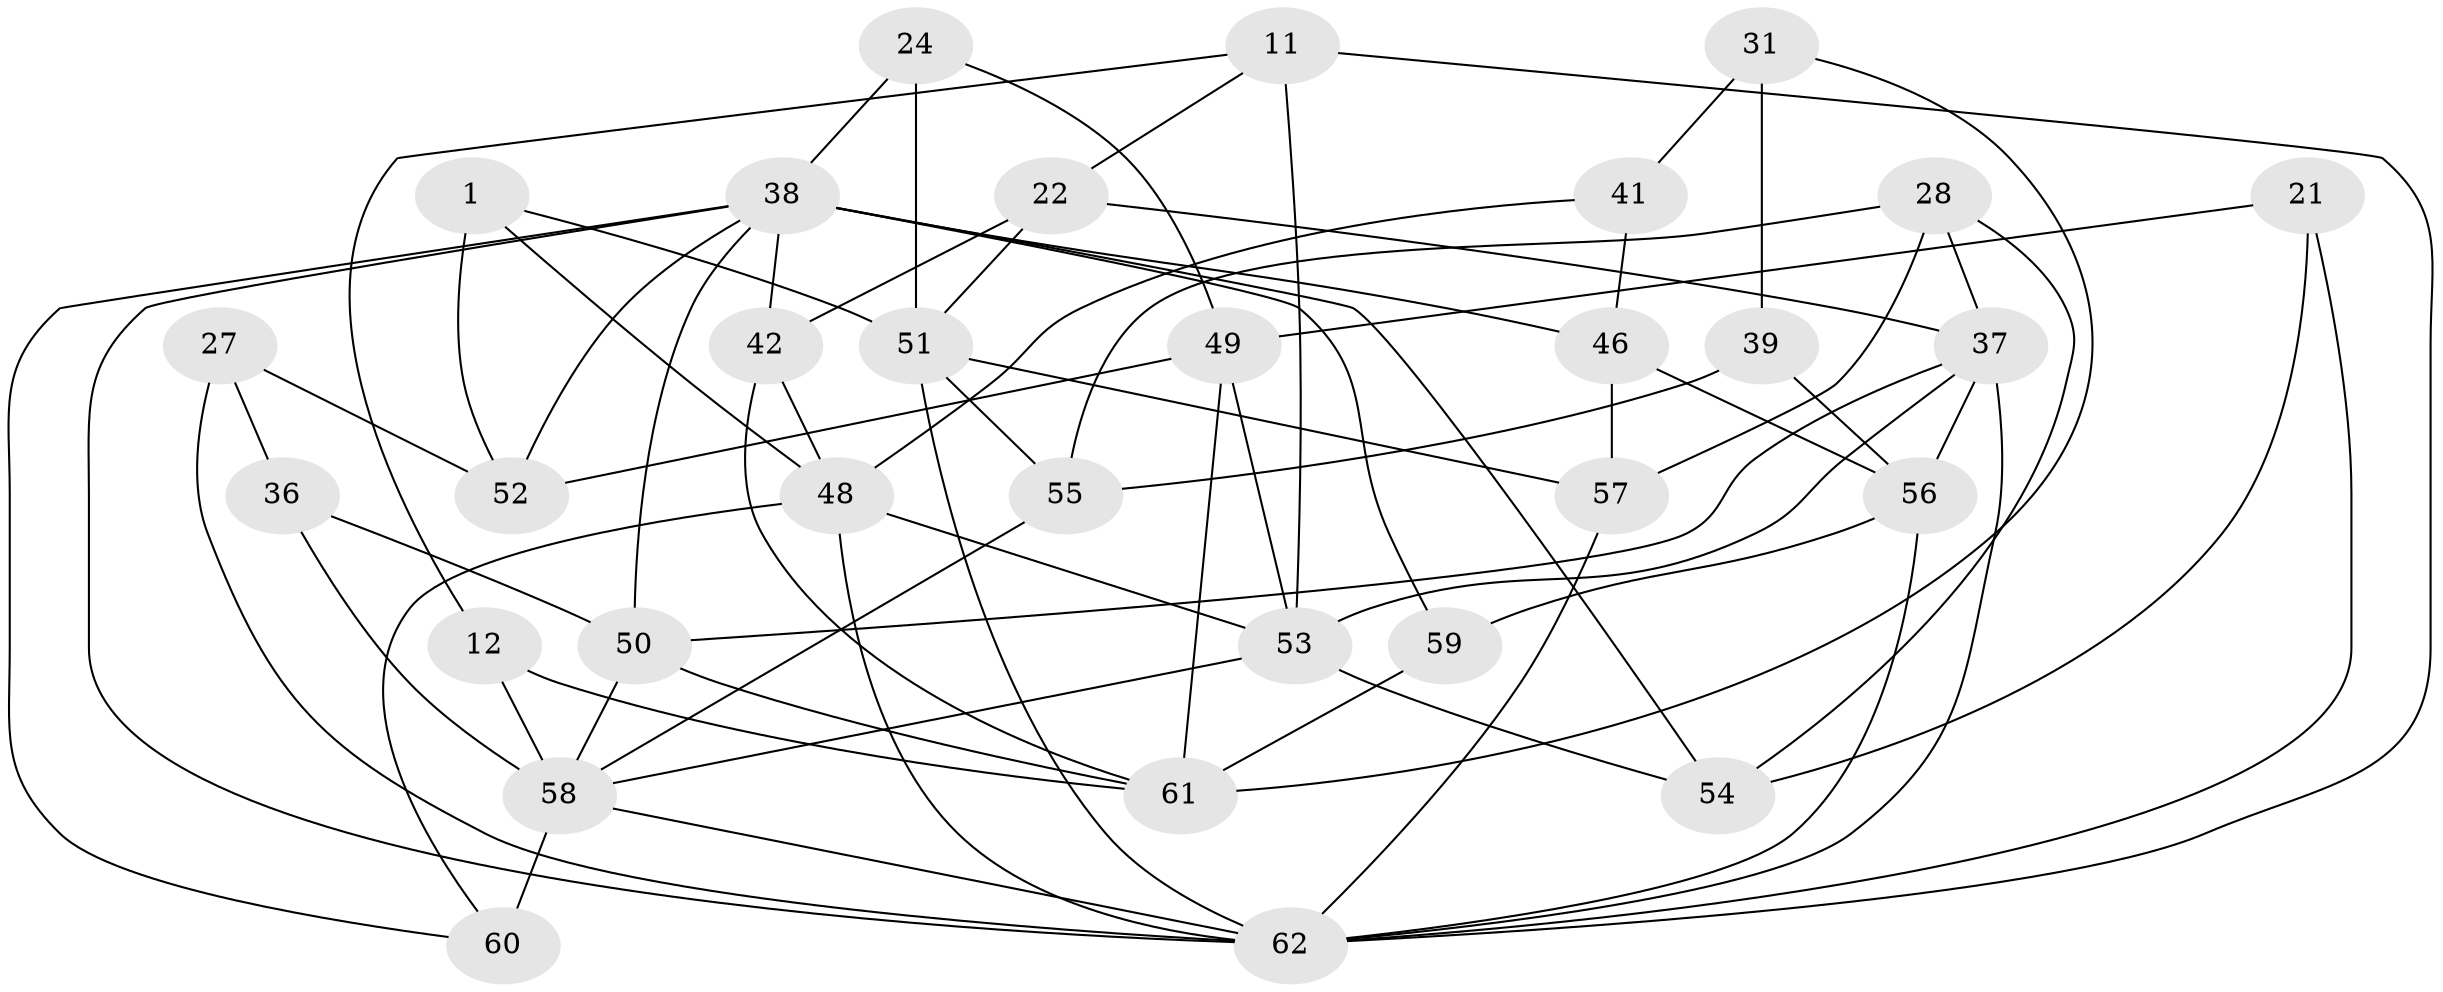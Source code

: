 // original degree distribution, {4: 1.0}
// Generated by graph-tools (version 1.1) at 2025/58/03/09/25 04:58:11]
// undirected, 31 vertices, 70 edges
graph export_dot {
graph [start="1"]
  node [color=gray90,style=filled];
  1;
  11 [super="+6"];
  12;
  21;
  22;
  24;
  27;
  28;
  31 [super="+9"];
  36;
  37 [super="+17"];
  38 [super="+16+23+26"];
  39;
  41;
  42;
  46 [super="+45"];
  48 [super="+18"];
  49 [super="+29"];
  50 [super="+33"];
  51 [super="+40"];
  52 [super="+34"];
  53 [super="+25"];
  54;
  55;
  56 [super="+3+13"];
  57 [super="+35"];
  58 [super="+8+10"];
  59 [super="+43"];
  60;
  61 [super="+32"];
  62 [super="+47"];
  1 -- 52 [weight=2];
  1 -- 51;
  1 -- 48;
  11 -- 12 [weight=2];
  11 -- 22;
  11 -- 53 [weight=2];
  11 -- 62;
  12 -- 61;
  12 -- 58;
  21 -- 54;
  21 -- 49 [weight=2];
  21 -- 62;
  22 -- 51;
  22 -- 42;
  22 -- 37;
  24 -- 49;
  24 -- 51 [weight=2];
  24 -- 38;
  27 -- 36;
  27 -- 52 [weight=2];
  27 -- 62;
  28 -- 55;
  28 -- 37;
  28 -- 57;
  28 -- 54;
  31 -- 39 [weight=2];
  31 -- 41 [weight=2];
  31 -- 61 [weight=2];
  36 -- 58 [weight=2];
  36 -- 50;
  37 -- 53;
  37 -- 56 [weight=2];
  37 -- 50;
  37 -- 62 [weight=2];
  38 -- 54;
  38 -- 42;
  38 -- 59 [weight=2];
  38 -- 50;
  38 -- 46;
  38 -- 60;
  38 -- 52;
  38 -- 62;
  39 -- 55;
  39 -- 56;
  41 -- 46;
  41 -- 48;
  42 -- 48;
  42 -- 61;
  46 -- 56 [weight=2];
  46 -- 57 [weight=2];
  48 -- 62;
  48 -- 60;
  48 -- 53;
  49 -- 53 [weight=2];
  49 -- 52;
  49 -- 61 [weight=2];
  50 -- 61 [weight=2];
  50 -- 58;
  51 -- 57 [weight=2];
  51 -- 55;
  51 -- 62;
  53 -- 54;
  53 -- 58;
  55 -- 58;
  56 -- 62;
  56 -- 59 [weight=2];
  57 -- 62;
  58 -- 60 [weight=2];
  58 -- 62 [weight=2];
  59 -- 61 [weight=2];
}
